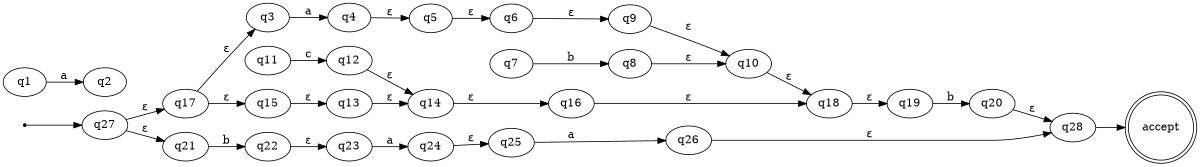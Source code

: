 digraph {
	rankdir=LR size="8,5"
	start [shape=point]
	accept [shape=doublecircle]
	start -> q27
	q28 -> accept
	q1 -> q2 [label=a]
	q3 -> q4 [label=a]
	q5 -> q6 [label="ε"]
	q4 -> q5 [label="ε"]
	q7 -> q8 [label=b]
	q9 -> q10 [label="ε"]
	q8 -> q10 [label="ε"]
	q6 -> q9 [label="ε"]
	q11 -> q12 [label=c]
	q13 -> q14 [label="ε"]
	q12 -> q14 [label="ε"]
	q15 -> q13 [label="ε"]
	q14 -> q16 [label="ε"]
	q16 -> q18 [label="ε"]
	q17 -> q3 [label="ε"]
	q17 -> q15 [label="ε"]
	q10 -> q18 [label="ε"]
	q19 -> q20 [label=b]
	q18 -> q19 [label="ε"]
	q21 -> q22 [label=b]
	q23 -> q24 [label=a]
	q22 -> q23 [label="ε"]
	q25 -> q26 [label=a]
	q24 -> q25 [label="ε"]
	q27 -> q17 [label="ε"]
	q27 -> q21 [label="ε"]
	q20 -> q28 [label="ε"]
	q26 -> q28 [label="ε"]
}
